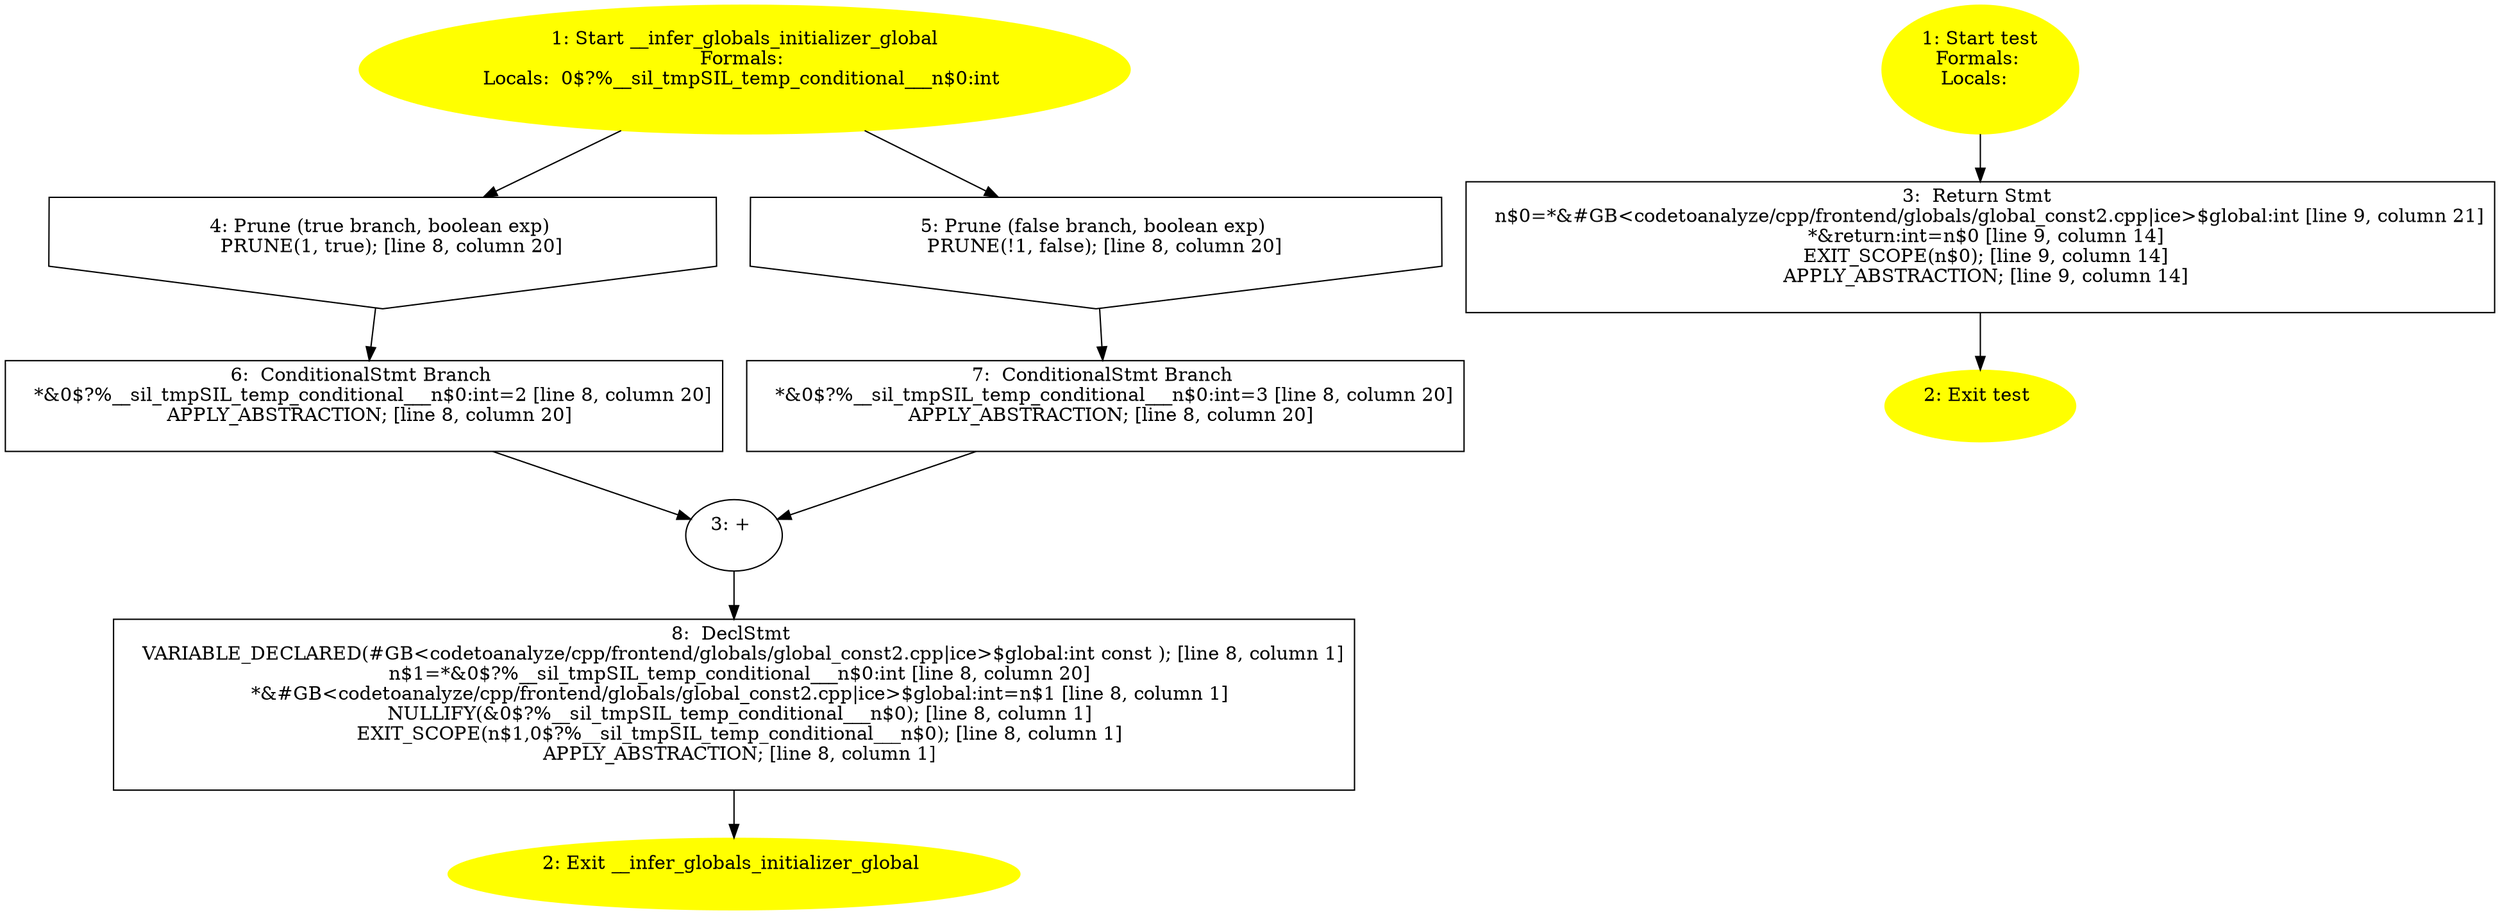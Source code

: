 /* @generated */
digraph cfg {
"__infer_globals_initializer_global.bdc08c089842ce08b974b22a75daf78e_1" [label="1: Start __infer_globals_initializer_global\nFormals: \nLocals:  0$?%__sil_tmpSIL_temp_conditional___n$0:int \n  " color=yellow style=filled]
	

	 "__infer_globals_initializer_global.bdc08c089842ce08b974b22a75daf78e_1" -> "__infer_globals_initializer_global.bdc08c089842ce08b974b22a75daf78e_4" ;
	 "__infer_globals_initializer_global.bdc08c089842ce08b974b22a75daf78e_1" -> "__infer_globals_initializer_global.bdc08c089842ce08b974b22a75daf78e_5" ;
"__infer_globals_initializer_global.bdc08c089842ce08b974b22a75daf78e_2" [label="2: Exit __infer_globals_initializer_global \n  " color=yellow style=filled]
	

"__infer_globals_initializer_global.bdc08c089842ce08b974b22a75daf78e_3" [label="3: + \n  " ]
	

	 "__infer_globals_initializer_global.bdc08c089842ce08b974b22a75daf78e_3" -> "__infer_globals_initializer_global.bdc08c089842ce08b974b22a75daf78e_8" ;
"__infer_globals_initializer_global.bdc08c089842ce08b974b22a75daf78e_4" [label="4: Prune (true branch, boolean exp) \n   PRUNE(1, true); [line 8, column 20]\n " shape="invhouse"]
	

	 "__infer_globals_initializer_global.bdc08c089842ce08b974b22a75daf78e_4" -> "__infer_globals_initializer_global.bdc08c089842ce08b974b22a75daf78e_6" ;
"__infer_globals_initializer_global.bdc08c089842ce08b974b22a75daf78e_5" [label="5: Prune (false branch, boolean exp) \n   PRUNE(!1, false); [line 8, column 20]\n " shape="invhouse"]
	

	 "__infer_globals_initializer_global.bdc08c089842ce08b974b22a75daf78e_5" -> "__infer_globals_initializer_global.bdc08c089842ce08b974b22a75daf78e_7" ;
"__infer_globals_initializer_global.bdc08c089842ce08b974b22a75daf78e_6" [label="6:  ConditionalStmt Branch \n   *&0$?%__sil_tmpSIL_temp_conditional___n$0:int=2 [line 8, column 20]\n  APPLY_ABSTRACTION; [line 8, column 20]\n " shape="box"]
	

	 "__infer_globals_initializer_global.bdc08c089842ce08b974b22a75daf78e_6" -> "__infer_globals_initializer_global.bdc08c089842ce08b974b22a75daf78e_3" ;
"__infer_globals_initializer_global.bdc08c089842ce08b974b22a75daf78e_7" [label="7:  ConditionalStmt Branch \n   *&0$?%__sil_tmpSIL_temp_conditional___n$0:int=3 [line 8, column 20]\n  APPLY_ABSTRACTION; [line 8, column 20]\n " shape="box"]
	

	 "__infer_globals_initializer_global.bdc08c089842ce08b974b22a75daf78e_7" -> "__infer_globals_initializer_global.bdc08c089842ce08b974b22a75daf78e_3" ;
"__infer_globals_initializer_global.bdc08c089842ce08b974b22a75daf78e_8" [label="8:  DeclStmt \n   VARIABLE_DECLARED(#GB<codetoanalyze/cpp/frontend/globals/global_const2.cpp|ice>$global:int const ); [line 8, column 1]\n  n$1=*&0$?%__sil_tmpSIL_temp_conditional___n$0:int [line 8, column 20]\n  *&#GB<codetoanalyze/cpp/frontend/globals/global_const2.cpp|ice>$global:int=n$1 [line 8, column 1]\n  NULLIFY(&0$?%__sil_tmpSIL_temp_conditional___n$0); [line 8, column 1]\n  EXIT_SCOPE(n$1,0$?%__sil_tmpSIL_temp_conditional___n$0); [line 8, column 1]\n  APPLY_ABSTRACTION; [line 8, column 1]\n " shape="box"]
	

	 "__infer_globals_initializer_global.bdc08c089842ce08b974b22a75daf78e_8" -> "__infer_globals_initializer_global.bdc08c089842ce08b974b22a75daf78e_2" ;
"test#18241244337164948030.afc14f193ad97442f67ac7183be789bc_1" [label="1: Start test\nFormals: \nLocals:  \n  " color=yellow style=filled]
	

	 "test#18241244337164948030.afc14f193ad97442f67ac7183be789bc_1" -> "test#18241244337164948030.afc14f193ad97442f67ac7183be789bc_3" ;
"test#18241244337164948030.afc14f193ad97442f67ac7183be789bc_2" [label="2: Exit test \n  " color=yellow style=filled]
	

"test#18241244337164948030.afc14f193ad97442f67ac7183be789bc_3" [label="3:  Return Stmt \n   n$0=*&#GB<codetoanalyze/cpp/frontend/globals/global_const2.cpp|ice>$global:int [line 9, column 21]\n  *&return:int=n$0 [line 9, column 14]\n  EXIT_SCOPE(n$0); [line 9, column 14]\n  APPLY_ABSTRACTION; [line 9, column 14]\n " shape="box"]
	

	 "test#18241244337164948030.afc14f193ad97442f67ac7183be789bc_3" -> "test#18241244337164948030.afc14f193ad97442f67ac7183be789bc_2" ;
}
